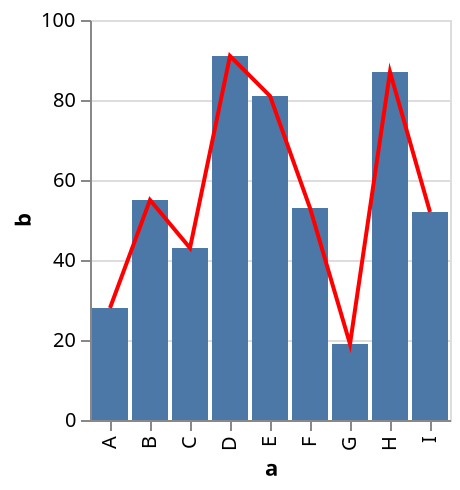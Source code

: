 {
  "$schema": "https://vega.github.io/schema/vega-lite/v3.json",
  "data": {
    "values": [
      {"a": "A","b": 28},
      {"a": "B","b": 55},
      {"a": "C","b": 43},
      {"a": "D","b": 91},
      {"a": "E","b": 81},
      {"a": "F","b": 53},
      {"a": "G","b": 19},
      {"a": "H","b": 87},
      {"a": "I","b": 52}
    ]
  },
  "layer": [
    {
      "mark": "bar",
      "encoding": {
        "x": {"field": "a","type": "ordinal"},
        "y": {"field": "b","type": "quantitative"}
      }
    },
    {
      "mark": "line",
      "encoding": {
        "x": {"field": "a","type": "ordinal"},
        "y": {"field": "b","type": "quantitative"},
        "color": {"value": "red"}
      }
    }
  ]
}
